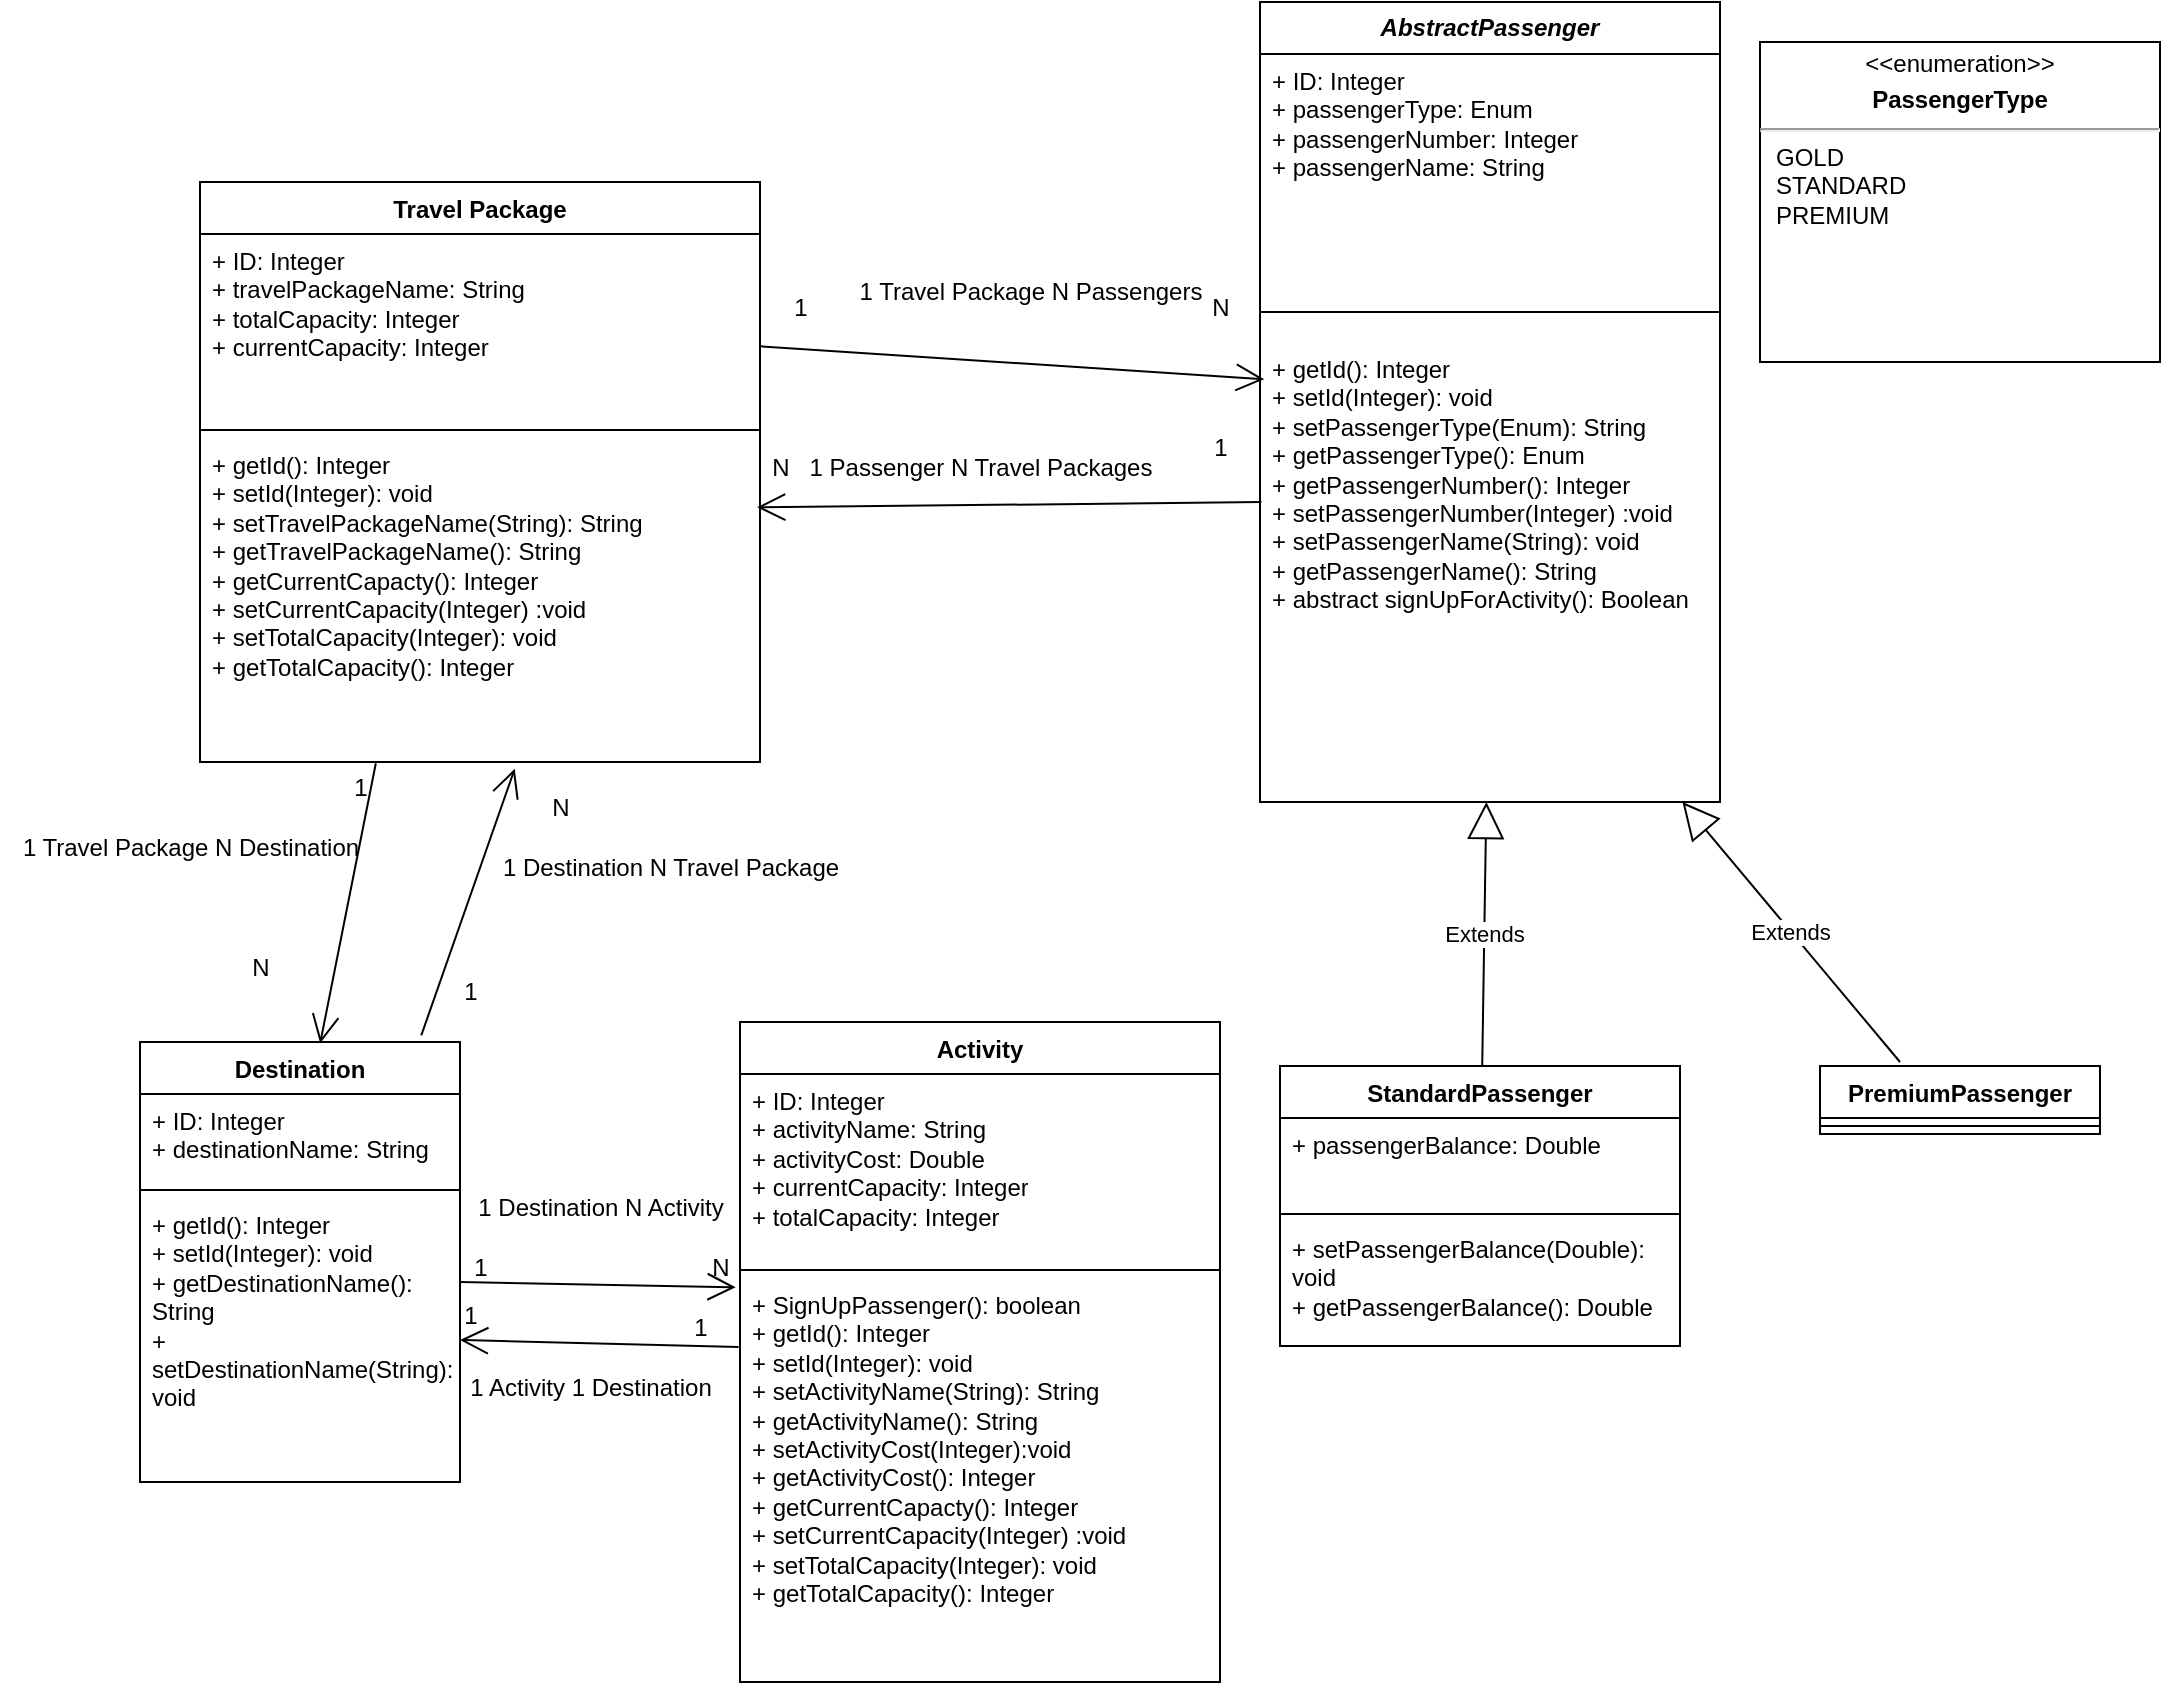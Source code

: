 <mxfile version="21.3.7" type="device">
  <diagram id="C5RBs43oDa-KdzZeNtuy" name="Page-1">
    <mxGraphModel dx="2447" dy="966" grid="1" gridSize="10" guides="1" tooltips="1" connect="1" arrows="1" fold="1" page="1" pageScale="1" pageWidth="827" pageHeight="1169" math="0" shadow="0">
      <root>
        <mxCell id="WIyWlLk6GJQsqaUBKTNV-0" />
        <mxCell id="WIyWlLk6GJQsqaUBKTNV-1" parent="WIyWlLk6GJQsqaUBKTNV-0" />
        <mxCell id="yeMu2lNYIfAK3L8rKofF-0" value="Travel Package" style="swimlane;fontStyle=1;align=center;verticalAlign=top;childLayout=stackLayout;horizontal=1;startSize=26;horizontalStack=0;resizeParent=1;resizeParentMax=0;resizeLast=0;collapsible=1;marginBottom=0;whiteSpace=wrap;html=1;" vertex="1" parent="WIyWlLk6GJQsqaUBKTNV-1">
          <mxGeometry x="60" y="100" width="280" height="290" as="geometry" />
        </mxCell>
        <mxCell id="yeMu2lNYIfAK3L8rKofF-1" value="&lt;div&gt;+ ID: Integer&lt;/div&gt;&lt;div&gt;+ travelPackageName: String&lt;/div&gt;&lt;div&gt;+ totalCapacity: Integer&lt;/div&gt;&lt;div&gt;+ currentCapacity: Integer&lt;/div&gt;&lt;div&gt;&lt;br&gt;&lt;/div&gt;" style="text;strokeColor=none;fillColor=none;align=left;verticalAlign=top;spacingLeft=4;spacingRight=4;overflow=hidden;rotatable=0;points=[[0,0.5],[1,0.5]];portConstraint=eastwest;whiteSpace=wrap;html=1;" vertex="1" parent="yeMu2lNYIfAK3L8rKofF-0">
          <mxGeometry y="26" width="280" height="94" as="geometry" />
        </mxCell>
        <mxCell id="yeMu2lNYIfAK3L8rKofF-2" value="" style="line;strokeWidth=1;fillColor=none;align=left;verticalAlign=middle;spacingTop=-1;spacingLeft=3;spacingRight=3;rotatable=0;labelPosition=right;points=[];portConstraint=eastwest;strokeColor=inherit;" vertex="1" parent="yeMu2lNYIfAK3L8rKofF-0">
          <mxGeometry y="120" width="280" height="8" as="geometry" />
        </mxCell>
        <mxCell id="yeMu2lNYIfAK3L8rKofF-3" value="&lt;div&gt;+ getId(): Integer&lt;/div&gt;&lt;div&gt;+ setId(Integer): void&lt;/div&gt;&lt;div&gt;+ setTravelPackageName(String): String&lt;/div&gt;&lt;div&gt;+ getTravelPackageName(): String&lt;/div&gt;&lt;div&gt;+ getCurrentCapacty(): Integer &lt;br&gt;&lt;/div&gt;&lt;div&gt;+ setCurrentCapacity(Integer) :void&lt;/div&gt;&lt;div&gt;+ setTotalCapacity(Integer): void&lt;/div&gt;+ getTotalCapacity(): Integer " style="text;strokeColor=none;fillColor=none;align=left;verticalAlign=top;spacingLeft=4;spacingRight=4;overflow=hidden;rotatable=0;points=[[0,0.5],[1,0.5]];portConstraint=eastwest;whiteSpace=wrap;html=1;" vertex="1" parent="yeMu2lNYIfAK3L8rKofF-0">
          <mxGeometry y="128" width="280" height="162" as="geometry" />
        </mxCell>
        <mxCell id="yeMu2lNYIfAK3L8rKofF-4" value="StandardPassenger" style="swimlane;fontStyle=1;align=center;verticalAlign=top;childLayout=stackLayout;horizontal=1;startSize=26;horizontalStack=0;resizeParent=1;resizeParentMax=0;resizeLast=0;collapsible=1;marginBottom=0;whiteSpace=wrap;html=1;" vertex="1" parent="WIyWlLk6GJQsqaUBKTNV-1">
          <mxGeometry x="600" y="542" width="200" height="140" as="geometry" />
        </mxCell>
        <mxCell id="yeMu2lNYIfAK3L8rKofF-5" value="+ passengerBalance: Double" style="text;strokeColor=none;fillColor=none;align=left;verticalAlign=top;spacingLeft=4;spacingRight=4;overflow=hidden;rotatable=0;points=[[0,0.5],[1,0.5]];portConstraint=eastwest;whiteSpace=wrap;html=1;" vertex="1" parent="yeMu2lNYIfAK3L8rKofF-4">
          <mxGeometry y="26" width="200" height="44" as="geometry" />
        </mxCell>
        <mxCell id="yeMu2lNYIfAK3L8rKofF-6" value="" style="line;strokeWidth=1;fillColor=none;align=left;verticalAlign=middle;spacingTop=-1;spacingLeft=3;spacingRight=3;rotatable=0;labelPosition=right;points=[];portConstraint=eastwest;strokeColor=inherit;" vertex="1" parent="yeMu2lNYIfAK3L8rKofF-4">
          <mxGeometry y="70" width="200" height="8" as="geometry" />
        </mxCell>
        <mxCell id="yeMu2lNYIfAK3L8rKofF-7" value="&lt;div&gt;+ setPassengerBalance(Double): void&lt;/div&gt;&lt;div&gt;+ getPassengerBalance(): Double&lt;br&gt;&lt;/div&gt;" style="text;strokeColor=none;fillColor=none;align=left;verticalAlign=top;spacingLeft=4;spacingRight=4;overflow=hidden;rotatable=0;points=[[0,0.5],[1,0.5]];portConstraint=eastwest;whiteSpace=wrap;html=1;" vertex="1" parent="yeMu2lNYIfAK3L8rKofF-4">
          <mxGeometry y="78" width="200" height="62" as="geometry" />
        </mxCell>
        <mxCell id="yeMu2lNYIfAK3L8rKofF-8" value="Destination" style="swimlane;fontStyle=1;align=center;verticalAlign=top;childLayout=stackLayout;horizontal=1;startSize=26;horizontalStack=0;resizeParent=1;resizeParentMax=0;resizeLast=0;collapsible=1;marginBottom=0;whiteSpace=wrap;html=1;" vertex="1" parent="WIyWlLk6GJQsqaUBKTNV-1">
          <mxGeometry x="30" y="530" width="160" height="220" as="geometry" />
        </mxCell>
        <mxCell id="yeMu2lNYIfAK3L8rKofF-9" value="&lt;div&gt;+ ID: Integer&lt;/div&gt;&lt;div&gt;+ destinationName: String&lt;/div&gt;" style="text;strokeColor=none;fillColor=none;align=left;verticalAlign=top;spacingLeft=4;spacingRight=4;overflow=hidden;rotatable=0;points=[[0,0.5],[1,0.5]];portConstraint=eastwest;whiteSpace=wrap;html=1;" vertex="1" parent="yeMu2lNYIfAK3L8rKofF-8">
          <mxGeometry y="26" width="160" height="44" as="geometry" />
        </mxCell>
        <mxCell id="yeMu2lNYIfAK3L8rKofF-10" value="" style="line;strokeWidth=1;fillColor=none;align=left;verticalAlign=middle;spacingTop=-1;spacingLeft=3;spacingRight=3;rotatable=0;labelPosition=right;points=[];portConstraint=eastwest;strokeColor=inherit;" vertex="1" parent="yeMu2lNYIfAK3L8rKofF-8">
          <mxGeometry y="70" width="160" height="8" as="geometry" />
        </mxCell>
        <mxCell id="yeMu2lNYIfAK3L8rKofF-11" value="&lt;div&gt;+ getId(): Integer&lt;/div&gt;&lt;div&gt;+ setId(Integer): void&lt;/div&gt;&lt;div&gt;+ getDestinationName(): String&lt;/div&gt;&lt;div&gt;+ setDestinationName(String): void&lt;br&gt;&lt;/div&gt;" style="text;strokeColor=none;fillColor=none;align=left;verticalAlign=top;spacingLeft=4;spacingRight=4;overflow=hidden;rotatable=0;points=[[0,0.5],[1,0.5]];portConstraint=eastwest;whiteSpace=wrap;html=1;" vertex="1" parent="yeMu2lNYIfAK3L8rKofF-8">
          <mxGeometry y="78" width="160" height="142" as="geometry" />
        </mxCell>
        <mxCell id="yeMu2lNYIfAK3L8rKofF-12" value="Activity" style="swimlane;fontStyle=1;align=center;verticalAlign=top;childLayout=stackLayout;horizontal=1;startSize=26;horizontalStack=0;resizeParent=1;resizeParentMax=0;resizeLast=0;collapsible=1;marginBottom=0;whiteSpace=wrap;html=1;" vertex="1" parent="WIyWlLk6GJQsqaUBKTNV-1">
          <mxGeometry x="330" y="520" width="240" height="330" as="geometry" />
        </mxCell>
        <mxCell id="yeMu2lNYIfAK3L8rKofF-13" value="&lt;div&gt;+ ID: Integer&lt;/div&gt;&lt;div&gt;+ activityName: String&lt;/div&gt;&lt;div&gt;+ activityCost: Double&lt;/div&gt;&lt;div&gt;+ currentCapacity: Integer&lt;/div&gt;&lt;div&gt;+ totalCapacity: Integer&lt;br&gt;&lt;/div&gt;" style="text;strokeColor=none;fillColor=none;align=left;verticalAlign=top;spacingLeft=4;spacingRight=4;overflow=hidden;rotatable=0;points=[[0,0.5],[1,0.5]];portConstraint=eastwest;whiteSpace=wrap;html=1;" vertex="1" parent="yeMu2lNYIfAK3L8rKofF-12">
          <mxGeometry y="26" width="240" height="94" as="geometry" />
        </mxCell>
        <mxCell id="yeMu2lNYIfAK3L8rKofF-14" value="" style="line;strokeWidth=1;fillColor=none;align=left;verticalAlign=middle;spacingTop=-1;spacingLeft=3;spacingRight=3;rotatable=0;labelPosition=right;points=[];portConstraint=eastwest;strokeColor=inherit;" vertex="1" parent="yeMu2lNYIfAK3L8rKofF-12">
          <mxGeometry y="120" width="240" height="8" as="geometry" />
        </mxCell>
        <mxCell id="yeMu2lNYIfAK3L8rKofF-15" value="&lt;div&gt;+ SignUpPassenger(): boolean&lt;/div&gt;&lt;div&gt;+ getId(): Integer&lt;/div&gt;&lt;div&gt;+ setId(Integer): void&lt;/div&gt;&lt;div&gt;+ setActivityName(String): String&lt;/div&gt;&lt;div&gt;+ getActivityName(): String&lt;/div&gt;&lt;div&gt;+ setActivityCost(Integer):void&lt;/div&gt;&lt;div&gt;+ getActivityCost(): Integer&lt;/div&gt;&lt;div&gt;+ getCurrentCapacty(): Integer &lt;br&gt;&lt;/div&gt;&lt;div&gt;+ setCurrentCapacity(Integer) :void&lt;/div&gt;&lt;div&gt;+ setTotalCapacity(Integer): void&lt;/div&gt;&lt;div&gt;+ getTotalCapacity(): Integer &lt;br&gt;&lt;/div&gt;" style="text;strokeColor=none;fillColor=none;align=left;verticalAlign=top;spacingLeft=4;spacingRight=4;overflow=hidden;rotatable=0;points=[[0,0.5],[1,0.5]];portConstraint=eastwest;whiteSpace=wrap;html=1;" vertex="1" parent="yeMu2lNYIfAK3L8rKofF-12">
          <mxGeometry y="128" width="240" height="202" as="geometry" />
        </mxCell>
        <mxCell id="yeMu2lNYIfAK3L8rKofF-17" value="&lt;i&gt;&lt;b&gt;AbstractPassenger&lt;/b&gt;&lt;/i&gt;" style="swimlane;fontStyle=0;childLayout=stackLayout;horizontal=1;startSize=26;fillColor=none;horizontalStack=0;resizeParent=1;resizeParentMax=0;resizeLast=0;collapsible=1;marginBottom=0;whiteSpace=wrap;html=1;" vertex="1" parent="WIyWlLk6GJQsqaUBKTNV-1">
          <mxGeometry x="590" y="10" width="230" height="400" as="geometry" />
        </mxCell>
        <mxCell id="yeMu2lNYIfAK3L8rKofF-18" value="&lt;div&gt;+ ID: Integer&lt;/div&gt;&lt;div&gt;+ passengerType: Enum&lt;/div&gt;&lt;div&gt;+ passengerNumber: Integer&lt;/div&gt;&lt;div&gt;+ passengerName: String&lt;/div&gt;&lt;div&gt;&lt;br&gt;&lt;br&gt;&lt;/div&gt;" style="text;strokeColor=none;fillColor=none;align=left;verticalAlign=top;spacingLeft=4;spacingRight=4;overflow=hidden;rotatable=0;points=[[0,0.5],[1,0.5]];portConstraint=eastwest;whiteSpace=wrap;html=1;" vertex="1" parent="yeMu2lNYIfAK3L8rKofF-17">
          <mxGeometry y="26" width="230" height="114" as="geometry" />
        </mxCell>
        <mxCell id="yeMu2lNYIfAK3L8rKofF-28" value="" style="line;strokeWidth=1;fillColor=none;align=left;verticalAlign=middle;spacingTop=-1;spacingLeft=3;spacingRight=3;rotatable=0;labelPosition=right;points=[];portConstraint=eastwest;strokeColor=inherit;" vertex="1" parent="yeMu2lNYIfAK3L8rKofF-17">
          <mxGeometry y="140" width="230" height="30" as="geometry" />
        </mxCell>
        <mxCell id="yeMu2lNYIfAK3L8rKofF-29" value="&lt;div&gt;+ getId(): Integer&lt;/div&gt;&lt;div&gt;+ setId(Integer): void&lt;/div&gt;&lt;div&gt;+ setPassengerType(Enum): String&lt;/div&gt;&lt;div&gt;+ getPassengerType(): Enum&lt;/div&gt;&lt;div&gt;+ getPassengerNumber(): Integer &lt;br&gt;&lt;/div&gt;&lt;div&gt;+ setPassengerNumber(Integer) :void&lt;/div&gt;&lt;div&gt;+ setPassengerName(String): void&lt;/div&gt;&lt;div&gt;+ getPassengerName(): String&lt;/div&gt;&lt;div&gt;+ abstract signUpForActivity(): Boolean&lt;br&gt; &lt;/div&gt;" style="text;strokeColor=none;fillColor=none;align=left;verticalAlign=top;spacingLeft=4;spacingRight=4;overflow=hidden;rotatable=0;points=[[0,0.5],[1,0.5]];portConstraint=eastwest;whiteSpace=wrap;html=1;" vertex="1" parent="yeMu2lNYIfAK3L8rKofF-17">
          <mxGeometry y="170" width="230" height="230" as="geometry" />
        </mxCell>
        <mxCell id="yeMu2lNYIfAK3L8rKofF-21" value="&lt;p style=&quot;margin:0px;margin-top:4px;text-align:center;&quot;&gt;&amp;lt;&amp;lt;enumeration&amp;gt;&amp;gt;&lt;/p&gt;&lt;p style=&quot;margin:0px;margin-top:4px;text-align:center;&quot;&gt;&lt;b&gt;PassengerType&lt;/b&gt;&lt;br&gt;&lt;/p&gt;&lt;hr&gt;&lt;p style=&quot;margin:0px;margin-left:8px;text-align:left;&quot;&gt;GOLD&lt;br&gt;STANDARD&lt;br&gt;PREMIUM&lt;br&gt;&lt;/p&gt;" style="shape=rect;html=1;overflow=fill;whiteSpace=wrap;" vertex="1" parent="WIyWlLk6GJQsqaUBKTNV-1">
          <mxGeometry x="840" y="30" width="200" height="160" as="geometry" />
        </mxCell>
        <mxCell id="yeMu2lNYIfAK3L8rKofF-22" value="PremiumPassenger" style="swimlane;fontStyle=1;align=center;verticalAlign=top;childLayout=stackLayout;horizontal=1;startSize=26;horizontalStack=0;resizeParent=1;resizeParentMax=0;resizeLast=0;collapsible=1;marginBottom=0;whiteSpace=wrap;html=1;" vertex="1" parent="WIyWlLk6GJQsqaUBKTNV-1">
          <mxGeometry x="870" y="542" width="140" height="34" as="geometry" />
        </mxCell>
        <mxCell id="yeMu2lNYIfAK3L8rKofF-24" value="" style="line;strokeWidth=1;fillColor=none;align=left;verticalAlign=middle;spacingTop=-1;spacingLeft=3;spacingRight=3;rotatable=0;labelPosition=right;points=[];portConstraint=eastwest;strokeColor=inherit;" vertex="1" parent="yeMu2lNYIfAK3L8rKofF-22">
          <mxGeometry y="26" width="140" height="8" as="geometry" />
        </mxCell>
        <mxCell id="yeMu2lNYIfAK3L8rKofF-35" value="Extends" style="endArrow=block;endSize=16;endFill=0;html=1;rounded=0;" edge="1" parent="yeMu2lNYIfAK3L8rKofF-22" target="yeMu2lNYIfAK3L8rKofF-29">
          <mxGeometry width="160" relative="1" as="geometry">
            <mxPoint x="40" y="-2" as="sourcePoint" />
            <mxPoint x="200" y="-2" as="targetPoint" />
          </mxGeometry>
        </mxCell>
        <mxCell id="yeMu2lNYIfAK3L8rKofF-34" value="Extends" style="endArrow=block;endSize=16;endFill=0;html=1;rounded=0;" edge="1" parent="WIyWlLk6GJQsqaUBKTNV-1" source="yeMu2lNYIfAK3L8rKofF-4" target="yeMu2lNYIfAK3L8rKofF-29">
          <mxGeometry width="160" relative="1" as="geometry">
            <mxPoint x="690" y="540" as="sourcePoint" />
            <mxPoint x="686" y="420" as="targetPoint" />
          </mxGeometry>
        </mxCell>
        <mxCell id="yeMu2lNYIfAK3L8rKofF-56" value="" style="endArrow=open;endFill=1;endSize=12;html=1;rounded=0;entryX=-0.009;entryY=0.023;entryDx=0;entryDy=0;entryPerimeter=0;" edge="1" parent="WIyWlLk6GJQsqaUBKTNV-1" target="yeMu2lNYIfAK3L8rKofF-15">
          <mxGeometry width="160" relative="1" as="geometry">
            <mxPoint x="190" y="650" as="sourcePoint" />
            <mxPoint x="300" y="650" as="targetPoint" />
          </mxGeometry>
        </mxCell>
        <mxCell id="yeMu2lNYIfAK3L8rKofF-58" value="1" style="text;html=1;align=center;verticalAlign=middle;resizable=0;points=[];autosize=1;strokeColor=none;fillColor=none;" vertex="1" parent="WIyWlLk6GJQsqaUBKTNV-1">
          <mxGeometry x="185" y="628" width="30" height="30" as="geometry" />
        </mxCell>
        <mxCell id="yeMu2lNYIfAK3L8rKofF-59" value="N" style="text;html=1;align=center;verticalAlign=middle;resizable=0;points=[];autosize=1;strokeColor=none;fillColor=none;" vertex="1" parent="WIyWlLk6GJQsqaUBKTNV-1">
          <mxGeometry x="305" y="628" width="30" height="30" as="geometry" />
        </mxCell>
        <mxCell id="yeMu2lNYIfAK3L8rKofF-60" value="" style="endArrow=open;endFill=1;endSize=12;html=1;rounded=0;entryX=1;entryY=0.5;entryDx=0;entryDy=0;exitX=-0.003;exitY=0.171;exitDx=0;exitDy=0;exitPerimeter=0;" edge="1" parent="WIyWlLk6GJQsqaUBKTNV-1" source="yeMu2lNYIfAK3L8rKofF-15" target="yeMu2lNYIfAK3L8rKofF-11">
          <mxGeometry width="160" relative="1" as="geometry">
            <mxPoint x="210" y="680" as="sourcePoint" />
            <mxPoint x="370" y="680" as="targetPoint" />
          </mxGeometry>
        </mxCell>
        <mxCell id="yeMu2lNYIfAK3L8rKofF-61" value="1" style="text;html=1;align=center;verticalAlign=middle;resizable=0;points=[];autosize=1;strokeColor=none;fillColor=none;" vertex="1" parent="WIyWlLk6GJQsqaUBKTNV-1">
          <mxGeometry x="180" y="652" width="30" height="30" as="geometry" />
        </mxCell>
        <mxCell id="yeMu2lNYIfAK3L8rKofF-62" value="1" style="text;html=1;align=center;verticalAlign=middle;resizable=0;points=[];autosize=1;strokeColor=none;fillColor=none;" vertex="1" parent="WIyWlLk6GJQsqaUBKTNV-1">
          <mxGeometry x="295" y="658" width="30" height="30" as="geometry" />
        </mxCell>
        <mxCell id="yeMu2lNYIfAK3L8rKofF-64" value="1 Destination N Activity" style="text;html=1;align=center;verticalAlign=middle;resizable=0;points=[];autosize=1;strokeColor=none;fillColor=none;" vertex="1" parent="WIyWlLk6GJQsqaUBKTNV-1">
          <mxGeometry x="185" y="598" width="150" height="30" as="geometry" />
        </mxCell>
        <mxCell id="yeMu2lNYIfAK3L8rKofF-65" value="1 Activity 1 Destination" style="text;html=1;align=center;verticalAlign=middle;resizable=0;points=[];autosize=1;strokeColor=none;fillColor=none;" vertex="1" parent="WIyWlLk6GJQsqaUBKTNV-1">
          <mxGeometry x="185" y="688" width="140" height="30" as="geometry" />
        </mxCell>
        <mxCell id="yeMu2lNYIfAK3L8rKofF-66" value="" style="endArrow=open;endFill=1;endSize=12;html=1;rounded=0;entryX=0.009;entryY=0.081;entryDx=0;entryDy=0;entryPerimeter=0;" edge="1" parent="WIyWlLk6GJQsqaUBKTNV-1" source="yeMu2lNYIfAK3L8rKofF-1" target="yeMu2lNYIfAK3L8rKofF-29">
          <mxGeometry width="160" relative="1" as="geometry">
            <mxPoint x="340" y="200" as="sourcePoint" />
            <mxPoint x="500" y="200" as="targetPoint" />
          </mxGeometry>
        </mxCell>
        <mxCell id="yeMu2lNYIfAK3L8rKofF-67" value="1" style="text;html=1;align=center;verticalAlign=middle;resizable=0;points=[];autosize=1;strokeColor=none;fillColor=none;" vertex="1" parent="WIyWlLk6GJQsqaUBKTNV-1">
          <mxGeometry x="345" y="148" width="30" height="30" as="geometry" />
        </mxCell>
        <mxCell id="yeMu2lNYIfAK3L8rKofF-68" value="N" style="text;html=1;align=center;verticalAlign=middle;resizable=0;points=[];autosize=1;strokeColor=none;fillColor=none;" vertex="1" parent="WIyWlLk6GJQsqaUBKTNV-1">
          <mxGeometry x="555" y="148" width="30" height="30" as="geometry" />
        </mxCell>
        <mxCell id="yeMu2lNYIfAK3L8rKofF-69" value="" style="endArrow=open;endFill=1;endSize=12;html=1;rounded=0;entryX=0.995;entryY=0.214;entryDx=0;entryDy=0;entryPerimeter=0;exitX=0.003;exitY=0.348;exitDx=0;exitDy=0;exitPerimeter=0;" edge="1" parent="WIyWlLk6GJQsqaUBKTNV-1" source="yeMu2lNYIfAK3L8rKofF-29" target="yeMu2lNYIfAK3L8rKofF-3">
          <mxGeometry width="160" relative="1" as="geometry">
            <mxPoint x="410" y="280" as="sourcePoint" />
            <mxPoint x="570" y="280" as="targetPoint" />
          </mxGeometry>
        </mxCell>
        <mxCell id="yeMu2lNYIfAK3L8rKofF-70" value="N" style="text;html=1;align=center;verticalAlign=middle;resizable=0;points=[];autosize=1;strokeColor=none;fillColor=none;" vertex="1" parent="WIyWlLk6GJQsqaUBKTNV-1">
          <mxGeometry x="335" y="228" width="30" height="30" as="geometry" />
        </mxCell>
        <mxCell id="yeMu2lNYIfAK3L8rKofF-71" value="1" style="text;html=1;align=center;verticalAlign=middle;resizable=0;points=[];autosize=1;strokeColor=none;fillColor=none;" vertex="1" parent="WIyWlLk6GJQsqaUBKTNV-1">
          <mxGeometry x="555" y="218" width="30" height="30" as="geometry" />
        </mxCell>
        <mxCell id="yeMu2lNYIfAK3L8rKofF-72" value="1 Travel Package N Passengers" style="text;html=1;align=center;verticalAlign=middle;resizable=0;points=[];autosize=1;strokeColor=none;fillColor=none;" vertex="1" parent="WIyWlLk6GJQsqaUBKTNV-1">
          <mxGeometry x="380" y="140" width="190" height="30" as="geometry" />
        </mxCell>
        <mxCell id="yeMu2lNYIfAK3L8rKofF-73" value="1 Passenger N Travel Packages" style="text;html=1;align=center;verticalAlign=middle;resizable=0;points=[];autosize=1;strokeColor=none;fillColor=none;" vertex="1" parent="WIyWlLk6GJQsqaUBKTNV-1">
          <mxGeometry x="355" y="228" width="190" height="30" as="geometry" />
        </mxCell>
        <mxCell id="yeMu2lNYIfAK3L8rKofF-74" value="" style="endArrow=open;endFill=1;endSize=12;html=1;rounded=0;exitX=0.314;exitY=1.004;exitDx=0;exitDy=0;exitPerimeter=0;entryX=0.563;entryY=0.003;entryDx=0;entryDy=0;entryPerimeter=0;" edge="1" parent="WIyWlLk6GJQsqaUBKTNV-1" source="yeMu2lNYIfAK3L8rKofF-3" target="yeMu2lNYIfAK3L8rKofF-8">
          <mxGeometry width="160" relative="1" as="geometry">
            <mxPoint x="130" y="430" as="sourcePoint" />
            <mxPoint x="290" y="430" as="targetPoint" />
          </mxGeometry>
        </mxCell>
        <mxCell id="yeMu2lNYIfAK3L8rKofF-75" value="" style="endArrow=open;endFill=1;endSize=12;html=1;rounded=0;entryX=0.562;entryY=1.021;entryDx=0;entryDy=0;entryPerimeter=0;exitX=0.879;exitY=-0.015;exitDx=0;exitDy=0;exitPerimeter=0;" edge="1" parent="WIyWlLk6GJQsqaUBKTNV-1" source="yeMu2lNYIfAK3L8rKofF-8" target="yeMu2lNYIfAK3L8rKofF-3">
          <mxGeometry width="160" relative="1" as="geometry">
            <mxPoint x="180" y="480" as="sourcePoint" />
            <mxPoint x="340" y="480" as="targetPoint" />
          </mxGeometry>
        </mxCell>
        <mxCell id="yeMu2lNYIfAK3L8rKofF-76" value="1" style="text;html=1;align=center;verticalAlign=middle;resizable=0;points=[];autosize=1;strokeColor=none;fillColor=none;" vertex="1" parent="WIyWlLk6GJQsqaUBKTNV-1">
          <mxGeometry x="125" y="388" width="30" height="30" as="geometry" />
        </mxCell>
        <mxCell id="yeMu2lNYIfAK3L8rKofF-77" value="N" style="text;html=1;align=center;verticalAlign=middle;resizable=0;points=[];autosize=1;strokeColor=none;fillColor=none;" vertex="1" parent="WIyWlLk6GJQsqaUBKTNV-1">
          <mxGeometry x="75" y="478" width="30" height="30" as="geometry" />
        </mxCell>
        <mxCell id="yeMu2lNYIfAK3L8rKofF-78" value="1" style="text;html=1;align=center;verticalAlign=middle;resizable=0;points=[];autosize=1;strokeColor=none;fillColor=none;" vertex="1" parent="WIyWlLk6GJQsqaUBKTNV-1">
          <mxGeometry x="180" y="490" width="30" height="30" as="geometry" />
        </mxCell>
        <mxCell id="yeMu2lNYIfAK3L8rKofF-79" value="N" style="text;html=1;align=center;verticalAlign=middle;resizable=0;points=[];autosize=1;strokeColor=none;fillColor=none;" vertex="1" parent="WIyWlLk6GJQsqaUBKTNV-1">
          <mxGeometry x="225" y="398" width="30" height="30" as="geometry" />
        </mxCell>
        <mxCell id="yeMu2lNYIfAK3L8rKofF-80" value="1 Travel Package N Destination" style="text;html=1;align=center;verticalAlign=middle;resizable=0;points=[];autosize=1;strokeColor=none;fillColor=none;" vertex="1" parent="WIyWlLk6GJQsqaUBKTNV-1">
          <mxGeometry x="-40" y="418" width="190" height="30" as="geometry" />
        </mxCell>
        <mxCell id="yeMu2lNYIfAK3L8rKofF-81" value="1 Destination N Travel Package " style="text;html=1;align=center;verticalAlign=middle;resizable=0;points=[];autosize=1;strokeColor=none;fillColor=none;" vertex="1" parent="WIyWlLk6GJQsqaUBKTNV-1">
          <mxGeometry x="200" y="428" width="190" height="30" as="geometry" />
        </mxCell>
      </root>
    </mxGraphModel>
  </diagram>
</mxfile>
